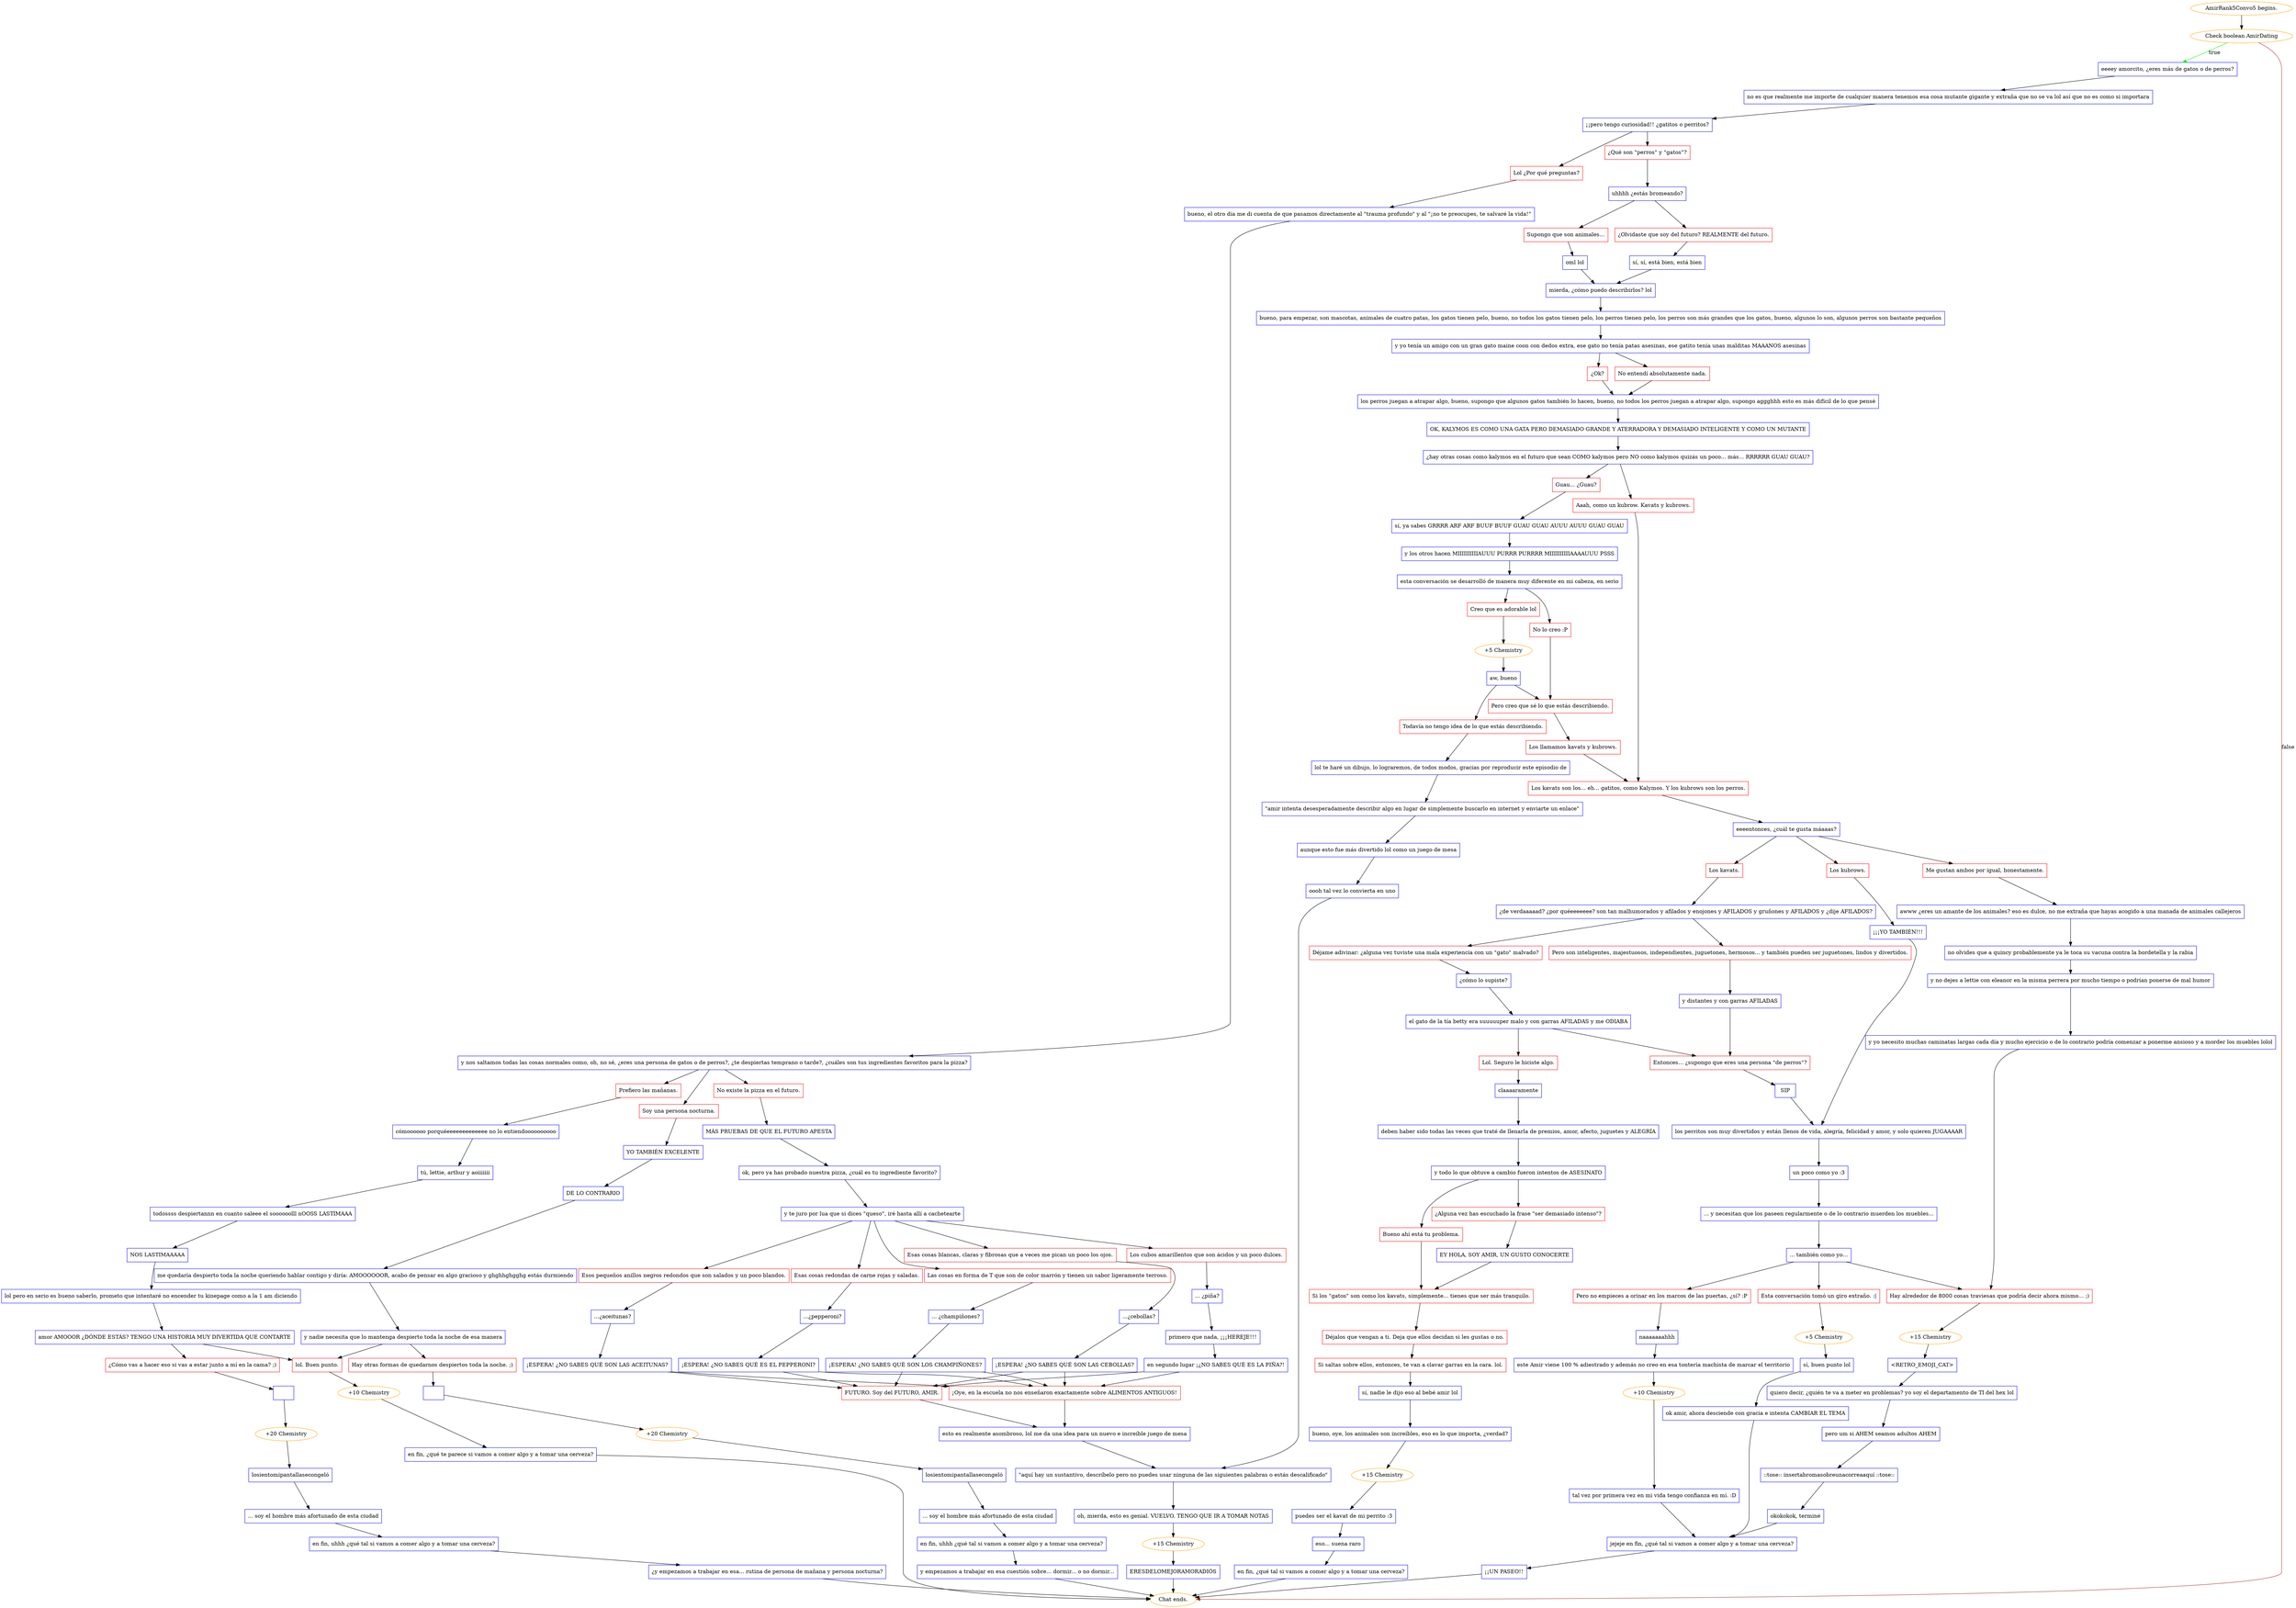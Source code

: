 digraph {
	"AmirRank5Convo5 begins." [color=orange];
		"AmirRank5Convo5 begins." -> j3879414663;
	j3879414663 [label="Check boolean AmirDating",color=orange];
		j3879414663 -> j4153566199 [label=true,color=green];
		j3879414663 -> "Chat ends." [label=false,color=brown];
	j4153566199 [label="eeeey amorcito, ¿eres más de gatos o de perros?",shape=box,color=blue];
		j4153566199 -> j400786969;
	"Chat ends." [color=orange];
	j400786969 [label="no es que realmente me importe de cualquier manera tenemos esa cosa mutante gigante y extraña que no se va lol así que no es como si importara",shape=box,color=blue];
		j400786969 -> j2535796961;
	j2535796961 [label="¡¡pero tengo curiosidad!! ¿gatitos o perritos?",shape=box,color=blue];
		j2535796961 -> j352372293;
		j2535796961 -> j1326460239;
	j352372293 [label="¿Qué son \"perros\" y \"gatos\"?",shape=box,color=red];
		j352372293 -> j691717365;
	j1326460239 [label="Lol ¿Por qué preguntas?",shape=box,color=red];
		j1326460239 -> j491481622;
	j691717365 [label="uhhhh ¿estás bromeando?",shape=box,color=blue];
		j691717365 -> j3538669251;
		j691717365 -> j2663056425;
	j491481622 [label="bueno, el otro día me di cuenta de que pasamos directamente al \"trauma profundo\" y al \"¡no te preocupes, te salvaré la vida!\"",shape=box,color=blue];
		j491481622 -> j1574652875;
	j3538669251 [label="¿Olvidaste que soy del futuro? REALMENTE del futuro.",shape=box,color=red];
		j3538669251 -> j1923134051;
	j2663056425 [label="Supongo que son animales...",shape=box,color=red];
		j2663056425 -> j1090836648;
	j1574652875 [label="y nos saltamos todas las cosas normales como, oh, no sé, ¿eres una persona de gatos o de perros?, ¿te despiertas temprano o tarde?, ¿cuáles son tus ingredientes favoritos para la pizza?",shape=box,color=blue];
		j1574652875 -> j4085717068;
		j1574652875 -> j2407778993;
		j1574652875 -> j923658975;
	j1923134051 [label="sí, sí, está bien, está bien",shape=box,color=blue];
		j1923134051 -> j4262744118;
	j1090836648 [label="oml lol",shape=box,color=blue];
		j1090836648 -> j4262744118;
	j4085717068 [label="Prefiero las mañanas.",shape=box,color=red];
		j4085717068 -> j285485888;
	j2407778993 [label="Soy una persona nocturna.",shape=box,color=red];
		j2407778993 -> j2075331217;
	j923658975 [label="No existe la pizza en el futuro.",shape=box,color=red];
		j923658975 -> j1836436241;
	j4262744118 [label="mierda, ¿cómo puedo describirlos? lol",shape=box,color=blue];
		j4262744118 -> j3329028527;
	j285485888 [label="cómoooooo porquéeeeeeeeeeeeee no lo entiendoooooooooo",shape=box,color=blue];
		j285485888 -> j4150764083;
	j2075331217 [label="YO TAMBIÉN EXCELENTE",shape=box,color=blue];
		j2075331217 -> j3295280782;
	j1836436241 [label="MÁS PRUEBAS DE QUE EL FUTURO APESTA",shape=box,color=blue];
		j1836436241 -> j316676327;
	j3329028527 [label="bueno, para empezar, son mascotas, animales de cuatro patas, los gatos tienen pelo, bueno, no todos los gatos tienen pelo, los perros tienen pelo, los perros son más grandes que los gatos, bueno, algunos lo son, algunos perros son bastante pequeños",shape=box,color=blue];
		j3329028527 -> j2568259550;
	j4150764083 [label="tú, lettie, arthur y aoiiiiiii",shape=box,color=blue];
		j4150764083 -> j2223208492;
	j3295280782 [label="DE LO CONTRARIO",shape=box,color=blue];
		j3295280782 -> j2605464443;
	j316676327 [label="ok, pero ya has probado nuestra pizza, ¿cuál es tu ingrediente favorito?",shape=box,color=blue];
		j316676327 -> j919244101;
	j2568259550 [label="y yo tenía un amigo con un gran gato maine coon con dedos extra, ese gato no tenía patas asesinas, ese gatito tenía unas malditas MAAANOS asesinas",shape=box,color=blue];
		j2568259550 -> j1536678089;
		j2568259550 -> j3810443326;
	j2223208492 [label="todossss despiertannn en cuanto saleee el soooooolll nOOSS LASTIMAAA",shape=box,color=blue];
		j2223208492 -> j3810809835;
	j2605464443 [label="me quedaría despierto toda la noche queriendo hablar contigo y diría: AMOOOOOOR, acabo de pensar en algo gracioso y ghghhghgghg estás durmiendo",shape=box,color=blue];
		j2605464443 -> j1326051312;
	j919244101 [label="y te juro por lua que si dices \"queso\", iré hasta allí a cachetearte",shape=box,color=blue];
		j919244101 -> j866712628;
		j919244101 -> j1028319085;
		j919244101 -> j1660044230;
		j919244101 -> j1624421818;
		j919244101 -> j1504409794;
	j1536678089 [label="No entendí absolutamente nada.",shape=box,color=red];
		j1536678089 -> j1300199835;
	j3810443326 [label="¿Ok?",shape=box,color=red];
		j3810443326 -> j1300199835;
	j3810809835 [label="NOS LASTIMAAAAA",shape=box,color=blue];
		j3810809835 -> j1487707619;
	j1326051312 [label="y nadie necesita que lo mantenga despierto toda la noche de esa manera",shape=box,color=blue];
		j1326051312 -> j3356622540;
		j1326051312 -> j1174774025;
	j866712628 [label="Esas cosas redondas de carne rojas y saladas.",shape=box,color=red];
		j866712628 -> j3069511935;
	j1028319085 [label="Esos pequeños anillos negros redondos que son salados y un poco blandos.",shape=box,color=red];
		j1028319085 -> j2118700557;
	j1660044230 [label="Las cosas en forma de T que son de color marrón y tienen un sabor ligeramente terroso.",shape=box,color=red];
		j1660044230 -> j4211892900;
	j1624421818 [label="Esas cosas blancas, claras y fibrosas que a veces me pican un poco los ojos.",shape=box,color=red];
		j1624421818 -> j591836543;
	j1504409794 [label="Los cubos amarillentos que son ácidos y un poco dulces.",shape=box,color=red];
		j1504409794 -> j86818364;
	j1300199835 [label="los perros juegan a atrapar algo, bueno, supongo que algunos gatos también lo hacen, bueno, no todos los perros juegan a atrapar algo, supongo aggghhh esto es más difícil de lo que pensé",shape=box,color=blue];
		j1300199835 -> j1804113817;
	j1487707619 [label="lol pero en serio es bueno saberlo, prometo que intentaré no encender tu kinepage como a la 1 am diciendo",shape=box,color=blue];
		j1487707619 -> j2914096195;
	j3356622540 [label="Hay otras formas de quedarnos despiertos toda la noche. ;)",shape=box,color=red];
		j3356622540 -> j1102496790;
	j1174774025 [label="lol. Buen punto.",shape=box,color=red];
		j1174774025 -> j1919563398;
	j3069511935 [label="...¿pepperoni?",shape=box,color=blue];
		j3069511935 -> j3519339450;
	j2118700557 [label="...¿aceitunas?",shape=box,color=blue];
		j2118700557 -> j2111236610;
	j4211892900 [label="... ¿champiñones?",shape=box,color=blue];
		j4211892900 -> j2383046144;
	j591836543 [label="...¿cebollas?",shape=box,color=blue];
		j591836543 -> j1022186866;
	j86818364 [label="... ¿piña?",shape=box,color=blue];
		j86818364 -> j850511870;
	j1804113817 [label="OK, KALYMOS ES COMO UNA GATA PERO DEMASIADO GRANDE Y ATERRADORA Y DEMASIADO INTELIGENTE Y COMO UN MUTANTE",shape=box,color=blue];
		j1804113817 -> j1649397192;
	j2914096195 [label="amor AMOOOR ¿DÓNDE ESTÁS? TENGO UNA HISTORIA MUY DIVERTIDA QUE CONTARTE",shape=box,color=blue];
		j2914096195 -> j397985059;
		j2914096195 -> j1174774025;
	j1102496790 [label="  ",shape=box,color=blue];
		j1102496790 -> j1691782888;
	j1919563398 [label="+10 Chemistry",color=orange];
		j1919563398 -> j712603046;
	j3519339450 [label="¡ESPERA! ¿NO SABES QUÉ ES EL PEPPERONI?",shape=box,color=blue];
		j3519339450 -> j623408180;
		j3519339450 -> j3216666936;
	j2111236610 [label="¡ESPERA! ¿NO SABES QUÉ SON LAS ACEITUNAS?",shape=box,color=blue];
		j2111236610 -> j623408180;
		j2111236610 -> j3216666936;
	j2383046144 [label="¡ESPERA! ¿NO SABES QUÉ SON LOS CHAMPIÑONES?",shape=box,color=blue];
		j2383046144 -> j623408180;
		j2383046144 -> j3216666936;
	j1022186866 [label="¡ESPERA! ¿NO SABES QUÉ SON LAS CEBOLLAS?",shape=box,color=blue];
		j1022186866 -> j623408180;
		j1022186866 -> j3216666936;
	j850511870 [label="primero que nada, ¡¡¡HEREJE!!!",shape=box,color=blue];
		j850511870 -> j3964737811;
	j1649397192 [label="¿hay otras cosas como kalymos en el futuro que sean COMO kalymos pero NO como kalymos quizás un poco... más... RRRRRR GUAU GUAU?",shape=box,color=blue];
		j1649397192 -> j2192218759;
		j1649397192 -> j1232234071;
	j397985059 [label="¿Cómo vas a hacer eso si vas a estar junto a mí en la cama? ;)",shape=box,color=red];
		j397985059 -> j3770714958;
	j1691782888 [label="+20 Chemistry",color=orange];
		j1691782888 -> j1709753641;
	j712603046 [label="en fin, ¿qué te parece si vamos a comer algo y a tomar una cerveza?",shape=box,color=blue];
		j712603046 -> "Chat ends.";
	j623408180 [label="FUTURO. Soy del FUTURO, AMIR.",shape=box,color=red];
		j623408180 -> j2637197841;
	j3216666936 [label="¡Oye, en la escuela no nos enseñaron exactamente sobre ALIMENTOS ANTIGUOS!",shape=box,color=red];
		j3216666936 -> j2637197841;
	j3964737811 [label="en segundo lugar ¡¿NO SABES QUÉ ES LA PIÑA?!",shape=box,color=blue];
		j3964737811 -> j623408180;
		j3964737811 -> j3216666936;
	j2192218759 [label="Aaah, como un kubrow. Kavats y kubrows.",shape=box,color=red];
		j2192218759 -> j1646157227;
	j1232234071 [label="Guau... ¿Guau?",shape=box,color=red];
		j1232234071 -> j267239301;
	j3770714958 [label="  ",shape=box,color=blue];
		j3770714958 -> j2546006549;
	j1709753641 [label="losientomipantallasecongeló",shape=box,color=blue];
		j1709753641 -> j1966755569;
	j2637197841 [label="esto es realmente asombroso, lol me da una idea para un nuevo e increíble juego de mesa",shape=box,color=blue];
		j2637197841 -> j1265987581;
	j1646157227 [label="Los kavats son los... eh... gatitos, como Kalymos. Y los kubrows son los perros.",shape=box,color=red];
		j1646157227 -> j553335766;
	j267239301 [label="sí, ya sabes GRRRR ARF ARF BUUF BUUF GUAU GUAU AUUU AUUU GUAU GUAU",shape=box,color=blue];
		j267239301 -> j2830370563;
	j2546006549 [label="+20 Chemistry",color=orange];
		j2546006549 -> j239355181;
	j1966755569 [label="... soy el hombre más afortunado de esta ciudad",shape=box,color=blue];
		j1966755569 -> j3271784839;
	j1265987581 [label="\"aquí hay un sustantivo, descríbelo pero no puedes usar ninguna de las siguientes palabras o estás descalificado\"",shape=box,color=blue];
		j1265987581 -> j280603079;
	j553335766 [label="eeeentonces, ¿cuál te gusta máaaas?",shape=box,color=blue];
		j553335766 -> j2541107917;
		j553335766 -> j3842631808;
		j553335766 -> j2707859557;
	j2830370563 [label="y los otros hacen MIIIIIIIIIIAUUU PURRR PURRRR MIIIIIIIIIIAAAAUUU PSSS",shape=box,color=blue];
		j2830370563 -> j3052683945;
	j239355181 [label="losientomipantallasecongeló",shape=box,color=blue];
		j239355181 -> j1026243675;
	j3271784839 [label="en fin, uhhh ¿qué tal si vamos a comer algo y a tomar una cerveza?",shape=box,color=blue];
		j3271784839 -> j1241605465;
	j280603079 [label="oh, mierda, esto es genial. VUELVO. TENGO QUE IR A TOMAR NOTAS",shape=box,color=blue];
		j280603079 -> j2919332939;
	j2541107917 [label="Los kavats.",shape=box,color=red];
		j2541107917 -> j1872464970;
	j3842631808 [label="Los kubrows.",shape=box,color=red];
		j3842631808 -> j3280489205;
	j2707859557 [label="Me gustan ambos por igual, honestamente.",shape=box,color=red];
		j2707859557 -> j2724753199;
	j3052683945 [label="esta conversación se desarrolló de manera muy diferente en mi cabeza, en serio",shape=box,color=blue];
		j3052683945 -> j870337032;
		j3052683945 -> j3365977707;
	j1026243675 [label="... soy el hombre más afortunado de esta ciudad",shape=box,color=blue];
		j1026243675 -> j1334383132;
	j1241605465 [label="y empezamos a trabajar en esa cuestión sobre... dormir... o no dormir...",shape=box,color=blue];
		j1241605465 -> "Chat ends.";
	j2919332939 [label="+15 Chemistry",color=orange];
		j2919332939 -> j1922987449;
	j1872464970 [label="¿de verdaaaaad? ¿por quéeeeeeee? son tan malhumorados y afilados y enojones y AFILADOS y gruñones y AFILADOS y ¿dije AFILADOS?",shape=box,color=blue];
		j1872464970 -> j2917421300;
		j1872464970 -> j4050326653;
	j3280489205 [label="¡¡¡YO TAMBIÉN!!!",shape=box,color=blue];
		j3280489205 -> j4037842909;
	j2724753199 [label="awww ¿eres un amante de los animales? eso es dulce, no me extraña que hayas acogido a una manada de animales callejeros",shape=box,color=blue];
		j2724753199 -> j3661345886;
	j870337032 [label="No lo creo :P",shape=box,color=red];
		j870337032 -> j3803995462;
	j3365977707 [label="Creo que es adorable lol",shape=box,color=red];
		j3365977707 -> j1407502547;
	j1334383132 [label="en fin, uhhh ¿qué tal si vamos a comer algo y a tomar una cerveza?",shape=box,color=blue];
		j1334383132 -> j2254396828;
	j1922987449 [label="ERESDELOMEJORAMORADIÓS",shape=box,color=blue];
		j1922987449 -> "Chat ends.";
	j2917421300 [label="Déjame adivinar: ¿alguna vez tuviste una mala experiencia con un \"gato\" malvado?",shape=box,color=red];
		j2917421300 -> j2831273198;
	j4050326653 [label="Pero son inteligentes, majestuosos, independientes, juguetones, hermosos... y también pueden ser juguetones, lindos y divertidos.",shape=box,color=red];
		j4050326653 -> j3391346441;
	j4037842909 [label="los perritos son muy divertidos y están llenos de vida, alegría, felicidad y amor, y solo quieren JUGAAAAR",shape=box,color=blue];
		j4037842909 -> j3377118947;
	j3661345886 [label="no olvides que a quincy probablemente ya le toca su vacuna contra la bordetella y la rabia",shape=box,color=blue];
		j3661345886 -> j3088742500;
	j3803995462 [label="Pero creo que sé lo que estás describiendo.",shape=box,color=red];
		j3803995462 -> j2764193970;
	j1407502547 [label="+5 Chemistry",color=orange];
		j1407502547 -> j1346262201;
	j2254396828 [label="¿y empezamos a trabajar en esa... rutina de persona de mañana y persona nocturna?",shape=box,color=blue];
		j2254396828 -> "Chat ends.";
	j2831273198 [label="¿cómo lo supiste?",shape=box,color=blue];
		j2831273198 -> j1614624758;
	j3391346441 [label="y distantes y con garras AFILADAS",shape=box,color=blue];
		j3391346441 -> j4081116273;
	j3377118947 [label="un poco como yo :3",shape=box,color=blue];
		j3377118947 -> j4106827243;
	j3088742500 [label="y no dejes a lettie con eleanor en la misma perrera por mucho tiempo o podrían ponerse de mal humor",shape=box,color=blue];
		j3088742500 -> j3261637534;
	j2764193970 [label="Los llamamos kavats y kubrows.",shape=box,color=red];
		j2764193970 -> j1646157227;
	j1346262201 [label="aw, bueno",shape=box,color=blue];
		j1346262201 -> j3803995462;
		j1346262201 -> j1177596025;
	j1614624758 [label="el gato de la tía betty era suuuuuper malo y con garras AFILADAS y me ODIABA",shape=box,color=blue];
		j1614624758 -> j322016003;
		j1614624758 -> j4081116273;
	j4081116273 [label="Entonces... ¿supongo que eres una persona \"de perros\"?",shape=box,color=red];
		j4081116273 -> j4235252124;
	j4106827243 [label="... y necesitan que los paseen regularmente o de lo contrario muerden los muebles...",shape=box,color=blue];
		j4106827243 -> j169206631;
	j3261637534 [label="y yo necesito muchas caminatas largas cada día y mucho ejercicio o de lo contrario podría comenzar a ponerme ansioso y a morder los muebles lolol",shape=box,color=blue];
		j3261637534 -> j3108712593;
	j1177596025 [label="Todavía no tengo idea de lo que estás describiendo.",shape=box,color=red];
		j1177596025 -> j2130611201;
	j322016003 [label="Lol. Seguro le hiciste algo.",shape=box,color=red];
		j322016003 -> j4174966256;
	j4235252124 [label="SIP",shape=box,color=blue];
		j4235252124 -> j4037842909;
	j169206631 [label="... también como yo...",shape=box,color=blue];
		j169206631 -> j1115155594;
		j169206631 -> j1714980809;
		j169206631 -> j3108712593;
	j3108712593 [label="Hay alrededor de 8000 cosas traviesas que podría decir ahora mismo... ;)",shape=box,color=red];
		j3108712593 -> j712674919;
	j2130611201 [label="lol te haré un dibujo, lo lograremos, de todos modos, gracias por reproducir este episodio de",shape=box,color=blue];
		j2130611201 -> j157800953;
	j4174966256 [label="claaaaramente",shape=box,color=blue];
		j4174966256 -> j1954240836;
	j1115155594 [label="Esta conversación tomó un giro extraño. :|",shape=box,color=red];
		j1115155594 -> j3697136594;
	j1714980809 [label="Pero no empieces a orinar en los marcos de las puertas, ¿sí? :P",shape=box,color=red];
		j1714980809 -> j2273818192;
	j712674919 [label="+15 Chemistry",color=orange];
		j712674919 -> j2784326166;
	j157800953 [label="\"amir intenta desesperadamente describir algo en lugar de simplemente buscarlo en internet y enviarte un enlace\"",shape=box,color=blue];
		j157800953 -> j75125553;
	j1954240836 [label="deben haber sido todas las veces que traté de llenarla de premios, amor, afecto, juguetes y ALEGRÍA",shape=box,color=blue];
		j1954240836 -> j1903842093;
	j3697136594 [label="+5 Chemistry",color=orange];
		j3697136594 -> j1087679664;
	j2273818192 [label="naaaaaaahhh",shape=box,color=blue];
		j2273818192 -> j1977609534;
	j2784326166 [label="<RETRO_EMOJI_CAT>",shape=box,color=blue];
		j2784326166 -> j2716849519;
	j75125553 [label="aunque esto fue más divertido lol como un juego de mesa",shape=box,color=blue];
		j75125553 -> j2654101908;
	j1903842093 [label="y todo lo que obtuve a cambio fueron intentos de ASESINATO",shape=box,color=blue];
		j1903842093 -> j2135455888;
		j1903842093 -> j1178576971;
	j1087679664 [label="sí, buen punto lol",shape=box,color=blue];
		j1087679664 -> j1276249195;
	j1977609534 [label="este Amir viene 100 % adiestrado y además no creo en esa tontería machista de marcar el territorio",shape=box,color=blue];
		j1977609534 -> j3478519129;
	j2716849519 [label="quiero decir, ¿quién te va a meter en problemas? yo soy el departamento de TI del hex lol",shape=box,color=blue];
		j2716849519 -> j2780379375;
	j2654101908 [label="oooh tal vez lo convierta en uno",shape=box,color=blue];
		j2654101908 -> j1265987581;
	j2135455888 [label="¿Alguna vez has escuchado la frase \"ser demasiado intenso\"?",shape=box,color=red];
		j2135455888 -> j2863509136;
	j1178576971 [label="Bueno ahí está tu problema.",shape=box,color=red];
		j1178576971 -> j4113193200;
	j1276249195 [label="ok amir, ahora desciende con gracia e intenta CAMBIAR EL TEMA",shape=box,color=blue];
		j1276249195 -> j1196590213;
	j3478519129 [label="+10 Chemistry",color=orange];
		j3478519129 -> j2494697658;
	j2780379375 [label="pero um si AHEM seamos adultos AHEM",shape=box,color=blue];
		j2780379375 -> j4181184280;
	j2863509136 [label="EY HOLA, SOY AMIR, UN GUSTO CONOCERTE",shape=box,color=blue];
		j2863509136 -> j4113193200;
	j4113193200 [label="Si los \"gatos\" son como los kavats, simplemente... tienes que ser más tranquilo.",shape=box,color=red];
		j4113193200 -> j1116785817;
	j1196590213 [label="jejeje en fin, ¿qué tal si vamos a comer algo y a tomar una cerveza?",shape=box,color=blue];
		j1196590213 -> j201914380;
	j2494697658 [label="tal vez por primera vez en mi vida tengo confianza en mí. :D",shape=box,color=blue];
		j2494697658 -> j1196590213;
	j4181184280 [label="::tose:: insertabromasobreunacorreaaquí ::tose::",shape=box,color=blue];
		j4181184280 -> j3290030880;
	j1116785817 [label="Déjalos que vengan a ti. Deja que ellos decidan si les gustas o no.",shape=box,color=red];
		j1116785817 -> j723280900;
	j201914380 [label="¡¡UN PASEO!!",shape=box,color=blue];
		j201914380 -> "Chat ends.";
	j3290030880 [label="okokokok, terminé",shape=box,color=blue];
		j3290030880 -> j1196590213;
	j723280900 [label="Si saltas sobre ellos, entonces, te van a clavar garras en la cara. lol.",shape=box,color=red];
		j723280900 -> j2454196464;
	j2454196464 [label="sí, nadie le dijo eso al bebé amir lol",shape=box,color=blue];
		j2454196464 -> j1577720028;
	j1577720028 [label="bueno, oye, los animales son increíbles, eso es lo que importa, ¿verdad?",shape=box,color=blue];
		j1577720028 -> j895567650;
	j895567650 [label="+15 Chemistry",color=orange];
		j895567650 -> j1736690206;
	j1736690206 [label="puedes ser el kavat de mi perrito :3",shape=box,color=blue];
		j1736690206 -> j176316971;
	j176316971 [label="eso... suena raro",shape=box,color=blue];
		j176316971 -> j3414255083;
	j3414255083 [label="en fin, ¿qué tal si vamos a comer algo y a tomar una cerveza?",shape=box,color=blue];
		j3414255083 -> "Chat ends.";
}